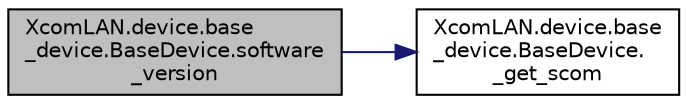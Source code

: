 digraph "XcomLAN.device.base_device.BaseDevice.software_version"
{
 // LATEX_PDF_SIZE
  edge [fontname="Helvetica",fontsize="10",labelfontname="Helvetica",labelfontsize="10"];
  node [fontname="Helvetica",fontsize="10",shape=record];
  rankdir="LR";
  Node1 [label="XcomLAN.device.base\l_device.BaseDevice.software\l_version",height=0.2,width=0.4,color="black", fillcolor="grey75", style="filled", fontcolor="black",tooltip=" "];
  Node1 -> Node2 [color="midnightblue",fontsize="10",style="solid",fontname="Helvetica"];
  Node2 [label="XcomLAN.device.base\l_device.BaseDevice.\l_get_scom",height=0.2,width=0.4,color="black", fillcolor="white", style="filled",URL="$dc/d24/class_xcom_l_a_n_1_1device_1_1base__device_1_1_base_device.html#a836449adf5d2d5dbe0b952c232e2d6fc",tooltip=" "];
}

